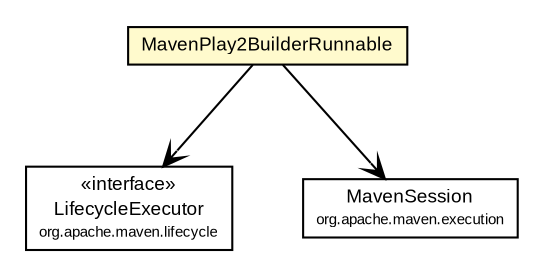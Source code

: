 #!/usr/local/bin/dot
#
# Class diagram 
# Generated by UMLGraph version R5_6-24-gf6e263 (http://www.umlgraph.org/)
#

digraph G {
	edge [fontname="arial",fontsize=10,labelfontname="arial",labelfontsize=10];
	node [fontname="arial",fontsize=10,shape=plaintext];
	nodesep=0.25;
	ranksep=0.5;
	// com.google.code.play2.plugin.MavenPlay2BuilderRunnable
	c644 [label=<<table title="com.google.code.play2.plugin.MavenPlay2BuilderRunnable" border="0" cellborder="1" cellspacing="0" cellpadding="2" port="p" bgcolor="lemonChiffon" href="./MavenPlay2BuilderRunnable.html">
		<tr><td><table border="0" cellspacing="0" cellpadding="1">
<tr><td align="center" balign="center"> MavenPlay2BuilderRunnable </td></tr>
		</table></td></tr>
		</table>>, URL="./MavenPlay2BuilderRunnable.html", fontname="arial", fontcolor="black", fontsize=9.0];
	// com.google.code.play2.plugin.MavenPlay2BuilderRunnable NAVASSOC org.apache.maven.lifecycle.LifecycleExecutor
	c644:p -> c659:p [taillabel="", label="", headlabel="", fontname="arial", fontcolor="black", fontsize=10.0, color="black", arrowhead=open];
	// com.google.code.play2.plugin.MavenPlay2BuilderRunnable NAVASSOC org.apache.maven.execution.MavenSession
	c644:p -> c660:p [taillabel="", label="", headlabel="", fontname="arial", fontcolor="black", fontsize=10.0, color="black", arrowhead=open];
	// org.apache.maven.lifecycle.LifecycleExecutor
	c659 [label=<<table title="org.apache.maven.lifecycle.LifecycleExecutor" border="0" cellborder="1" cellspacing="0" cellpadding="2" port="p" href="http://maven.apache.org/ref/3.1.0/maven-core/apidocs/org/apache/maven/lifecycle/LifecycleExecutor.html">
		<tr><td><table border="0" cellspacing="0" cellpadding="1">
<tr><td align="center" balign="center"> &#171;interface&#187; </td></tr>
<tr><td align="center" balign="center"> LifecycleExecutor </td></tr>
<tr><td align="center" balign="center"><font point-size="7.0"> org.apache.maven.lifecycle </font></td></tr>
		</table></td></tr>
		</table>>, URL="http://maven.apache.org/ref/3.1.0/maven-core/apidocs/org/apache/maven/lifecycle/LifecycleExecutor.html", fontname="arial", fontcolor="black", fontsize=9.0];
	// org.apache.maven.execution.MavenSession
	c660 [label=<<table title="org.apache.maven.execution.MavenSession" border="0" cellborder="1" cellspacing="0" cellpadding="2" port="p" href="http://maven.apache.org/ref/3.1.0/maven-core/apidocs/org/apache/maven/execution/MavenSession.html">
		<tr><td><table border="0" cellspacing="0" cellpadding="1">
<tr><td align="center" balign="center"> MavenSession </td></tr>
<tr><td align="center" balign="center"><font point-size="7.0"> org.apache.maven.execution </font></td></tr>
		</table></td></tr>
		</table>>, URL="http://maven.apache.org/ref/3.1.0/maven-core/apidocs/org/apache/maven/execution/MavenSession.html", fontname="arial", fontcolor="black", fontsize=9.0];
}


